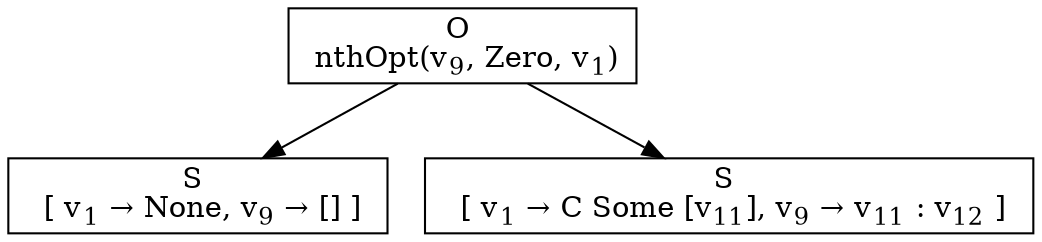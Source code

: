 digraph {
    graph [rankdir=TB
          ,bgcolor=transparent];
    node [shape=box
         ,fillcolor=white
         ,style=filled];
    0 [label=<O <BR/> nthOpt(v<SUB>9</SUB>, Zero, v<SUB>1</SUB>)>];
    1 [label=<S <BR/>  [ v<SUB>1</SUB> &rarr; None, v<SUB>9</SUB> &rarr; [] ] >];
    2 [label=<S <BR/>  [ v<SUB>1</SUB> &rarr; C Some [v<SUB>11</SUB>], v<SUB>9</SUB> &rarr; v<SUB>11</SUB> : v<SUB>12</SUB> ] >];
    0 -> 1 [label=""];
    0 -> 2 [label=""];
}